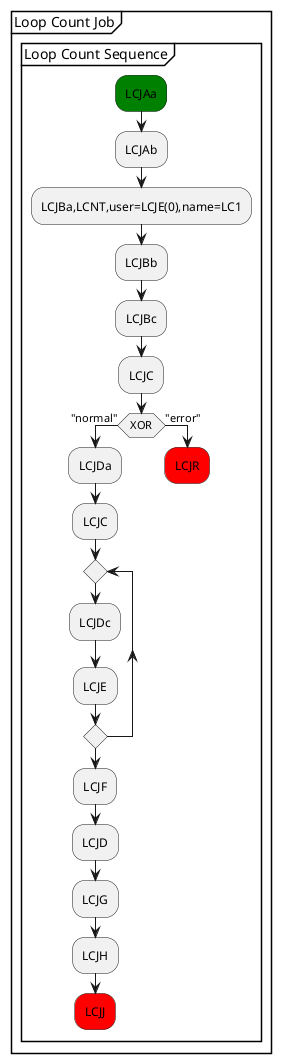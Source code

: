 @startuml
partition "Loop Count Job" {
group "Loop Count Sequence"
  #green:LCJAa;
  :LCJAb;
  :LCJBa,LCNT,user=LCJE(0),name=LC1;
  :LCJBb;
  :LCJBc;
  :LCJC;
  if (XOR) then ("normal")
    :LCJDa;
      :LCJC;
      repeat
        :LCJDc;
        :LCJE;
      repeat while
      :LCJF;
      :LCJD;
      :LCJG;
    :LCJH;
    #red:LCJJ;
    detach
  else ("error")
    #red:LCJR;
    detach
  endif
end group
}
@enduml